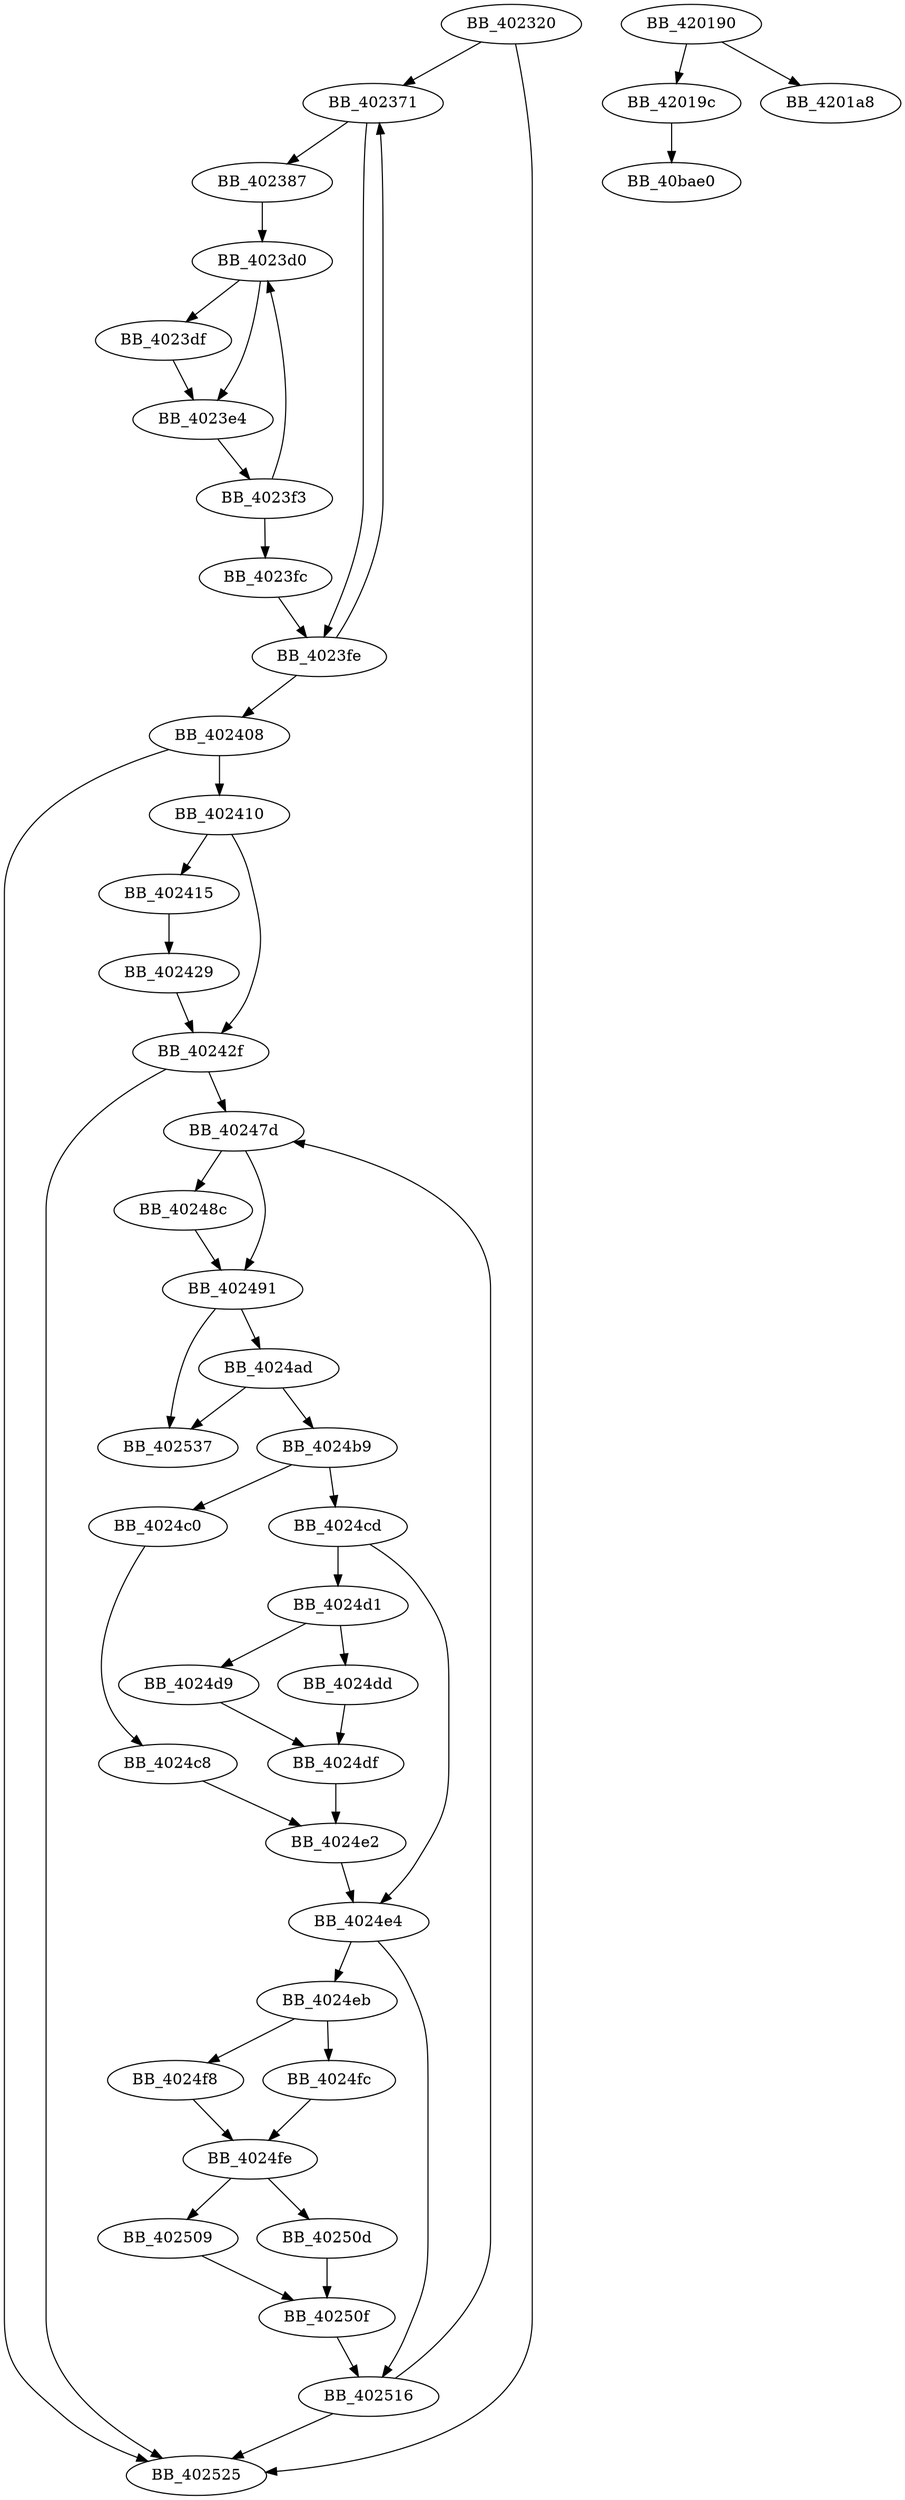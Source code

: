 DiGraph sub_402320{
BB_402320->BB_402371
BB_402320->BB_402525
BB_402371->BB_402387
BB_402371->BB_4023fe
BB_402387->BB_4023d0
BB_4023d0->BB_4023df
BB_4023d0->BB_4023e4
BB_4023df->BB_4023e4
BB_4023e4->BB_4023f3
BB_4023f3->BB_4023d0
BB_4023f3->BB_4023fc
BB_4023fc->BB_4023fe
BB_4023fe->BB_402371
BB_4023fe->BB_402408
BB_402408->BB_402410
BB_402408->BB_402525
BB_402410->BB_402415
BB_402410->BB_40242f
BB_402415->BB_402429
BB_402429->BB_40242f
BB_40242f->BB_40247d
BB_40242f->BB_402525
BB_40247d->BB_40248c
BB_40247d->BB_402491
BB_40248c->BB_402491
BB_402491->BB_4024ad
BB_402491->BB_402537
BB_4024ad->BB_4024b9
BB_4024ad->BB_402537
BB_4024b9->BB_4024c0
BB_4024b9->BB_4024cd
BB_4024c0->BB_4024c8
BB_4024c8->BB_4024e2
BB_4024cd->BB_4024d1
BB_4024cd->BB_4024e4
BB_4024d1->BB_4024d9
BB_4024d1->BB_4024dd
BB_4024d9->BB_4024df
BB_4024dd->BB_4024df
BB_4024df->BB_4024e2
BB_4024e2->BB_4024e4
BB_4024e4->BB_4024eb
BB_4024e4->BB_402516
BB_4024eb->BB_4024f8
BB_4024eb->BB_4024fc
BB_4024f8->BB_4024fe
BB_4024fc->BB_4024fe
BB_4024fe->BB_402509
BB_4024fe->BB_40250d
BB_402509->BB_40250f
BB_40250d->BB_40250f
BB_40250f->BB_402516
BB_402516->BB_40247d
BB_402516->BB_402525
BB_420190->BB_42019c
BB_420190->BB_4201a8
BB_42019c->BB_40bae0
}
